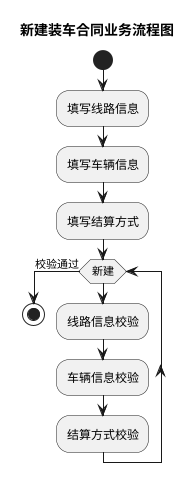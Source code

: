 @startuml
title 新建装车合同业务流程图

start
:填写线路信息;
:填写车辆信息;
:填写结算方式;
while(新建)
    :线路信息校验;
    :车辆信息校验;
    :结算方式校验;
endwhile(校验通过)
stop
@enduml